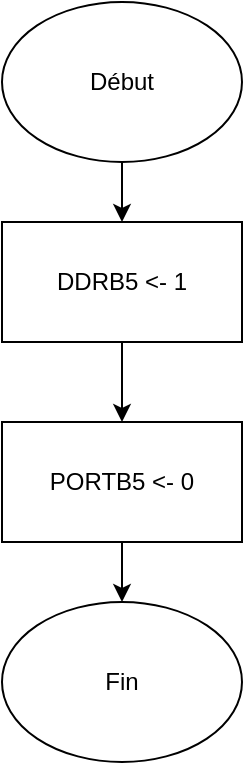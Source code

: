 <mxfile version="21.0.1" type="device"><diagram name="Page-1" id="l5yBU0lY-AmFDWpRaCJD"><mxGraphModel dx="2074" dy="1128" grid="1" gridSize="10" guides="1" tooltips="1" connect="1" arrows="1" fold="1" page="1" pageScale="1" pageWidth="827" pageHeight="1169" math="0" shadow="0"><root><mxCell id="0"/><mxCell id="1" parent="0"/><mxCell id="Tn2KkhhHs3uSa_Hm6LAg-3" value="" style="edgeStyle=orthogonalEdgeStyle;rounded=0;orthogonalLoop=1;jettySize=auto;html=1;" parent="1" source="Tn2KkhhHs3uSa_Hm6LAg-1" target="Tn2KkhhHs3uSa_Hm6LAg-2" edge="1"><mxGeometry relative="1" as="geometry"/></mxCell><mxCell id="Tn2KkhhHs3uSa_Hm6LAg-1" value="Début&lt;br&gt;" style="ellipse;whiteSpace=wrap;html=1;" parent="1" vertex="1"><mxGeometry x="354" y="50" width="120" height="80" as="geometry"/></mxCell><mxCell id="Tn2KkhhHs3uSa_Hm6LAg-5" value="" style="edgeStyle=orthogonalEdgeStyle;rounded=0;orthogonalLoop=1;jettySize=auto;html=1;" parent="1" source="Tn2KkhhHs3uSa_Hm6LAg-2" target="Tn2KkhhHs3uSa_Hm6LAg-4" edge="1"><mxGeometry relative="1" as="geometry"/></mxCell><mxCell id="Tn2KkhhHs3uSa_Hm6LAg-2" value="DDRB5 &amp;lt;- 1" style="whiteSpace=wrap;html=1;" parent="1" vertex="1"><mxGeometry x="354" y="160" width="120" height="60" as="geometry"/></mxCell><mxCell id="Tn2KkhhHs3uSa_Hm6LAg-10" value="" style="edgeStyle=orthogonalEdgeStyle;rounded=0;orthogonalLoop=1;jettySize=auto;html=1;" parent="1" source="Tn2KkhhHs3uSa_Hm6LAg-4" target="Tn2KkhhHs3uSa_Hm6LAg-9" edge="1"><mxGeometry relative="1" as="geometry"/></mxCell><mxCell id="Tn2KkhhHs3uSa_Hm6LAg-4" value="PORTB5 &amp;lt;- 0" style="whiteSpace=wrap;html=1;" parent="1" vertex="1"><mxGeometry x="354" y="260" width="120" height="60" as="geometry"/></mxCell><mxCell id="Tn2KkhhHs3uSa_Hm6LAg-9" value="Fin" style="ellipse;whiteSpace=wrap;html=1;" parent="1" vertex="1"><mxGeometry x="354" y="350" width="120" height="80" as="geometry"/></mxCell></root></mxGraphModel></diagram></mxfile>